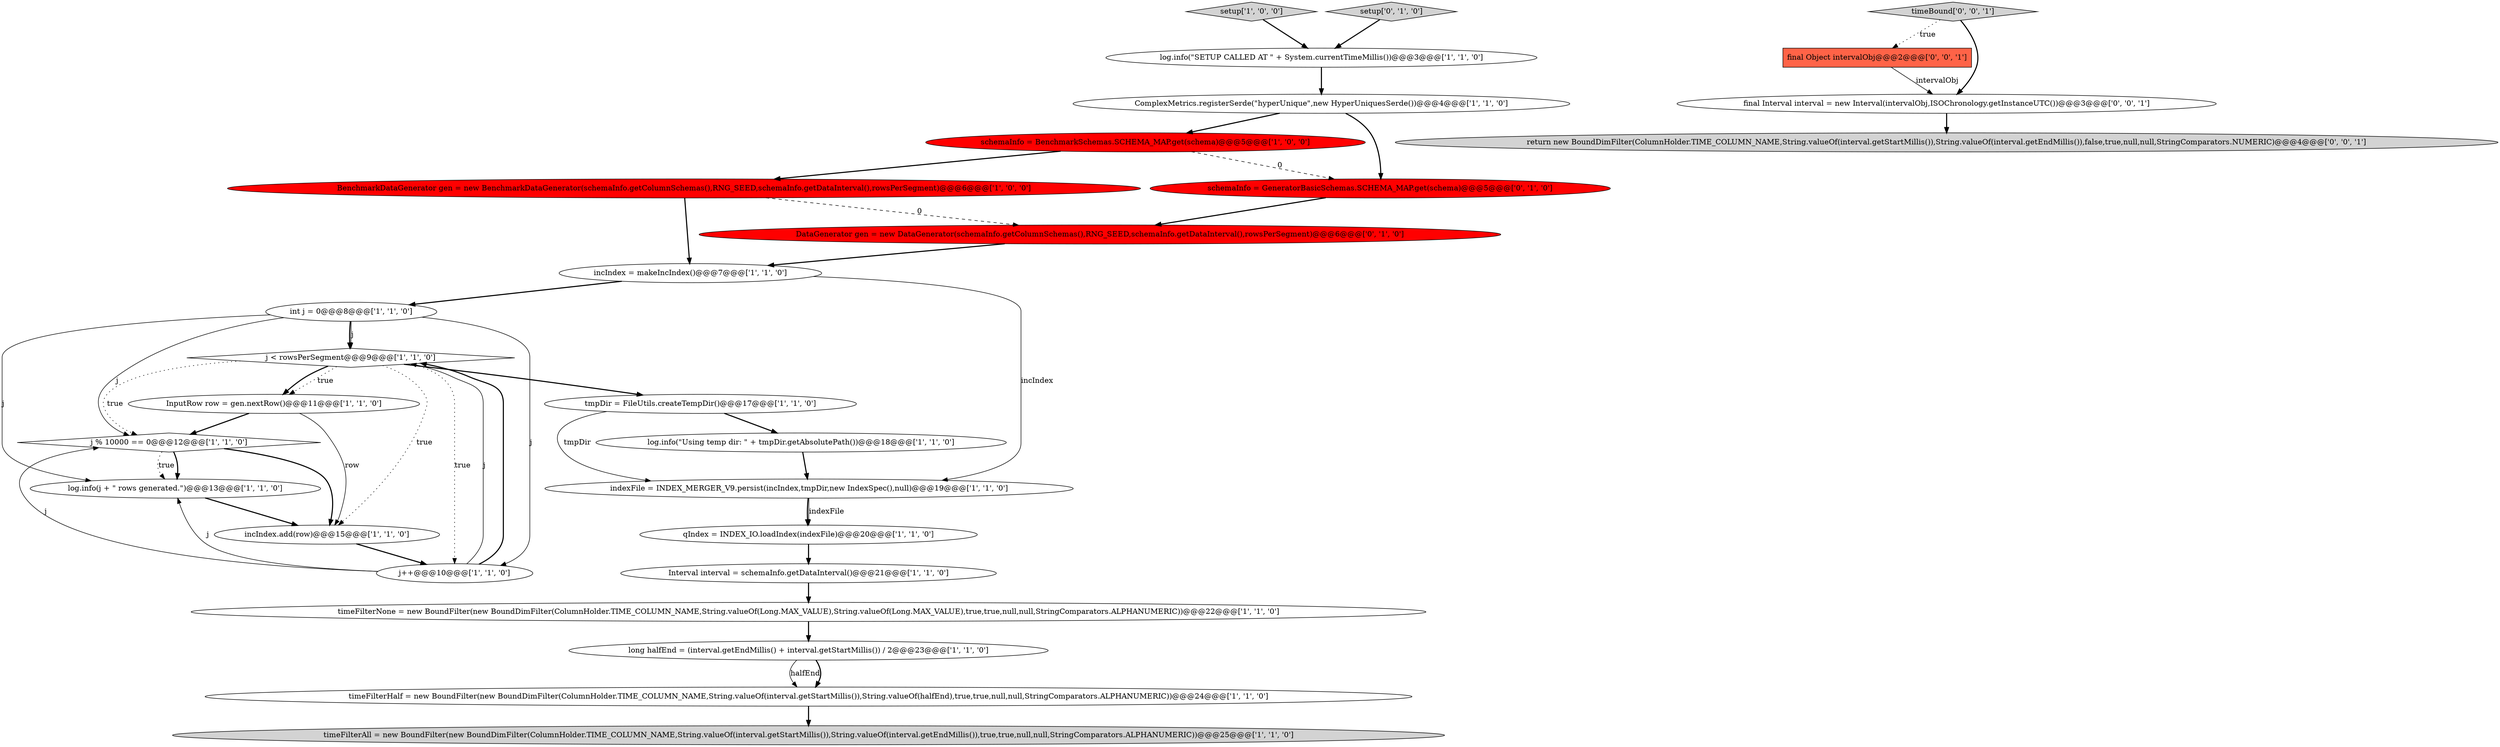 digraph {
14 [style = filled, label = "timeFilterHalf = new BoundFilter(new BoundDimFilter(ColumnHolder.TIME_COLUMN_NAME,String.valueOf(interval.getStartMillis()),String.valueOf(halfEnd),true,true,null,null,StringComparators.ALPHANUMERIC))@@@24@@@['1', '1', '0']", fillcolor = white, shape = ellipse image = "AAA0AAABBB1BBB"];
3 [style = filled, label = "j < rowsPerSegment@@@9@@@['1', '1', '0']", fillcolor = white, shape = diamond image = "AAA0AAABBB1BBB"];
10 [style = filled, label = "InputRow row = gen.nextRow()@@@11@@@['1', '1', '0']", fillcolor = white, shape = ellipse image = "AAA0AAABBB1BBB"];
13 [style = filled, label = "setup['1', '0', '0']", fillcolor = lightgray, shape = diamond image = "AAA0AAABBB1BBB"];
21 [style = filled, label = "log.info(\"Using temp dir: \" + tmpDir.getAbsolutePath())@@@18@@@['1', '1', '0']", fillcolor = white, shape = ellipse image = "AAA0AAABBB1BBB"];
0 [style = filled, label = "indexFile = INDEX_MERGER_V9.persist(incIndex,tmpDir,new IndexSpec(),null)@@@19@@@['1', '1', '0']", fillcolor = white, shape = ellipse image = "AAA0AAABBB1BBB"];
9 [style = filled, label = "j % 10000 == 0@@@12@@@['1', '1', '0']", fillcolor = white, shape = diamond image = "AAA0AAABBB1BBB"];
4 [style = filled, label = "qIndex = INDEX_IO.loadIndex(indexFile)@@@20@@@['1', '1', '0']", fillcolor = white, shape = ellipse image = "AAA0AAABBB1BBB"];
8 [style = filled, label = "incIndex = makeIncIndex()@@@7@@@['1', '1', '0']", fillcolor = white, shape = ellipse image = "AAA0AAABBB1BBB"];
16 [style = filled, label = "timeFilterAll = new BoundFilter(new BoundDimFilter(ColumnHolder.TIME_COLUMN_NAME,String.valueOf(interval.getStartMillis()),String.valueOf(interval.getEndMillis()),true,true,null,null,StringComparators.ALPHANUMERIC))@@@25@@@['1', '1', '0']", fillcolor = lightgray, shape = ellipse image = "AAA0AAABBB1BBB"];
12 [style = filled, label = "int j = 0@@@8@@@['1', '1', '0']", fillcolor = white, shape = ellipse image = "AAA0AAABBB1BBB"];
22 [style = filled, label = "DataGenerator gen = new DataGenerator(schemaInfo.getColumnSchemas(),RNG_SEED,schemaInfo.getDataInterval(),rowsPerSegment)@@@6@@@['0', '1', '0']", fillcolor = red, shape = ellipse image = "AAA1AAABBB2BBB"];
25 [style = filled, label = "final Object intervalObj@@@2@@@['0', '0', '1']", fillcolor = tomato, shape = box image = "AAA0AAABBB3BBB"];
17 [style = filled, label = "timeFilterNone = new BoundFilter(new BoundDimFilter(ColumnHolder.TIME_COLUMN_NAME,String.valueOf(Long.MAX_VALUE),String.valueOf(Long.MAX_VALUE),true,true,null,null,StringComparators.ALPHANUMERIC))@@@22@@@['1', '1', '0']", fillcolor = white, shape = ellipse image = "AAA0AAABBB1BBB"];
18 [style = filled, label = "log.info(\"SETUP CALLED AT \" + System.currentTimeMillis())@@@3@@@['1', '1', '0']", fillcolor = white, shape = ellipse image = "AAA0AAABBB1BBB"];
2 [style = filled, label = "BenchmarkDataGenerator gen = new BenchmarkDataGenerator(schemaInfo.getColumnSchemas(),RNG_SEED,schemaInfo.getDataInterval(),rowsPerSegment)@@@6@@@['1', '0', '0']", fillcolor = red, shape = ellipse image = "AAA1AAABBB1BBB"];
20 [style = filled, label = "Interval interval = schemaInfo.getDataInterval()@@@21@@@['1', '1', '0']", fillcolor = white, shape = ellipse image = "AAA0AAABBB1BBB"];
15 [style = filled, label = "log.info(j + \" rows generated.\")@@@13@@@['1', '1', '0']", fillcolor = white, shape = ellipse image = "AAA0AAABBB1BBB"];
1 [style = filled, label = "schemaInfo = BenchmarkSchemas.SCHEMA_MAP.get(schema)@@@5@@@['1', '0', '0']", fillcolor = red, shape = ellipse image = "AAA1AAABBB1BBB"];
23 [style = filled, label = "schemaInfo = GeneratorBasicSchemas.SCHEMA_MAP.get(schema)@@@5@@@['0', '1', '0']", fillcolor = red, shape = ellipse image = "AAA1AAABBB2BBB"];
27 [style = filled, label = "final Interval interval = new Interval(intervalObj,ISOChronology.getInstanceUTC())@@@3@@@['0', '0', '1']", fillcolor = white, shape = ellipse image = "AAA0AAABBB3BBB"];
28 [style = filled, label = "return new BoundDimFilter(ColumnHolder.TIME_COLUMN_NAME,String.valueOf(interval.getStartMillis()),String.valueOf(interval.getEndMillis()),false,true,null,null,StringComparators.NUMERIC)@@@4@@@['0', '0', '1']", fillcolor = lightgray, shape = ellipse image = "AAA0AAABBB3BBB"];
5 [style = filled, label = "incIndex.add(row)@@@15@@@['1', '1', '0']", fillcolor = white, shape = ellipse image = "AAA0AAABBB1BBB"];
19 [style = filled, label = "ComplexMetrics.registerSerde(\"hyperUnique\",new HyperUniquesSerde())@@@4@@@['1', '1', '0']", fillcolor = white, shape = ellipse image = "AAA0AAABBB1BBB"];
7 [style = filled, label = "tmpDir = FileUtils.createTempDir()@@@17@@@['1', '1', '0']", fillcolor = white, shape = ellipse image = "AAA0AAABBB1BBB"];
24 [style = filled, label = "setup['0', '1', '0']", fillcolor = lightgray, shape = diamond image = "AAA0AAABBB2BBB"];
6 [style = filled, label = "long halfEnd = (interval.getEndMillis() + interval.getStartMillis()) / 2@@@23@@@['1', '1', '0']", fillcolor = white, shape = ellipse image = "AAA0AAABBB1BBB"];
26 [style = filled, label = "timeBound['0', '0', '1']", fillcolor = lightgray, shape = diamond image = "AAA0AAABBB3BBB"];
11 [style = filled, label = "j++@@@10@@@['1', '1', '0']", fillcolor = white, shape = ellipse image = "AAA0AAABBB1BBB"];
14->16 [style = bold, label=""];
7->0 [style = solid, label="tmpDir"];
3->11 [style = dotted, label="true"];
20->17 [style = bold, label=""];
21->0 [style = bold, label=""];
17->6 [style = bold, label=""];
26->25 [style = dotted, label="true"];
27->28 [style = bold, label=""];
3->10 [style = dotted, label="true"];
18->19 [style = bold, label=""];
11->3 [style = solid, label="j"];
12->9 [style = solid, label="j"];
3->9 [style = dotted, label="true"];
24->18 [style = bold, label=""];
15->5 [style = bold, label=""];
6->14 [style = solid, label="halfEnd"];
6->14 [style = bold, label=""];
22->8 [style = bold, label=""];
25->27 [style = solid, label="intervalObj"];
3->10 [style = bold, label=""];
19->1 [style = bold, label=""];
26->27 [style = bold, label=""];
3->5 [style = dotted, label="true"];
23->22 [style = bold, label=""];
12->3 [style = solid, label="j"];
3->7 [style = bold, label=""];
11->3 [style = bold, label=""];
0->4 [style = bold, label=""];
0->4 [style = solid, label="indexFile"];
9->15 [style = bold, label=""];
19->23 [style = bold, label=""];
4->20 [style = bold, label=""];
9->5 [style = bold, label=""];
7->21 [style = bold, label=""];
9->15 [style = dotted, label="true"];
1->2 [style = bold, label=""];
12->3 [style = bold, label=""];
10->9 [style = bold, label=""];
5->11 [style = bold, label=""];
12->11 [style = solid, label="j"];
11->9 [style = solid, label="j"];
11->15 [style = solid, label="j"];
1->23 [style = dashed, label="0"];
2->22 [style = dashed, label="0"];
8->12 [style = bold, label=""];
13->18 [style = bold, label=""];
2->8 [style = bold, label=""];
12->15 [style = solid, label="j"];
8->0 [style = solid, label="incIndex"];
10->5 [style = solid, label="row"];
}
